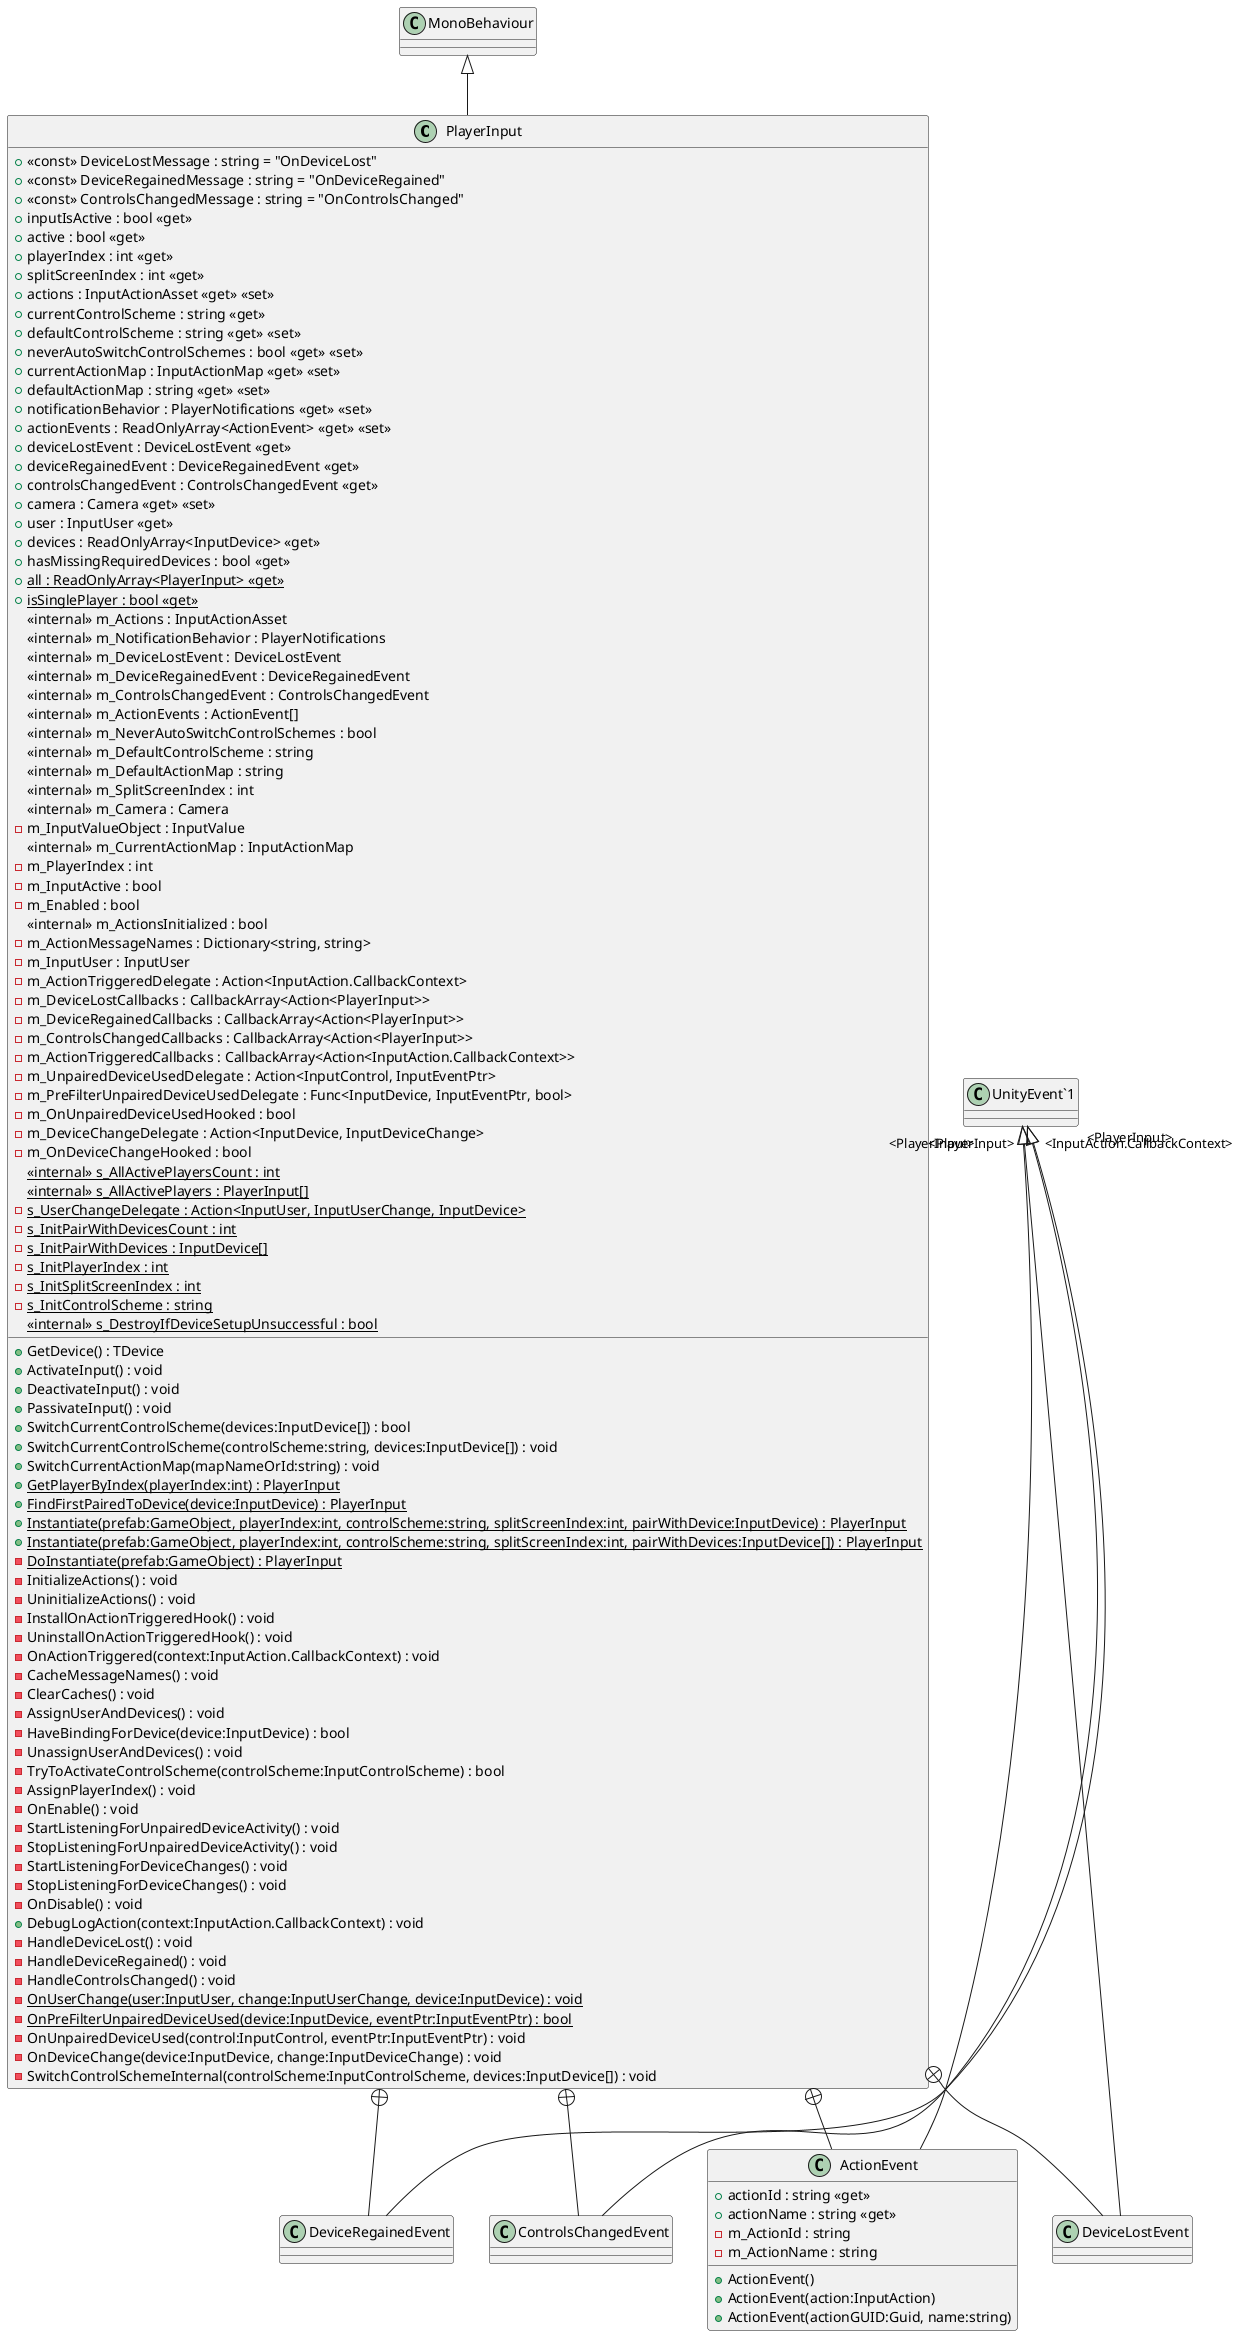 @startuml
class PlayerInput {
    + <<const>> DeviceLostMessage : string = "OnDeviceLost"
    + <<const>> DeviceRegainedMessage : string = "OnDeviceRegained"
    + <<const>> ControlsChangedMessage : string = "OnControlsChanged"
    + inputIsActive : bool <<get>>
    + active : bool <<get>>
    + playerIndex : int <<get>>
    + splitScreenIndex : int <<get>>
    + actions : InputActionAsset <<get>> <<set>>
    + currentControlScheme : string <<get>>
    + defaultControlScheme : string <<get>> <<set>>
    + neverAutoSwitchControlSchemes : bool <<get>> <<set>>
    + currentActionMap : InputActionMap <<get>> <<set>>
    + defaultActionMap : string <<get>> <<set>>
    + notificationBehavior : PlayerNotifications <<get>> <<set>>
    + actionEvents : ReadOnlyArray<ActionEvent> <<get>> <<set>>
    + deviceLostEvent : DeviceLostEvent <<get>>
    + deviceRegainedEvent : DeviceRegainedEvent <<get>>
    + controlsChangedEvent : ControlsChangedEvent <<get>>
    + camera : Camera <<get>> <<set>>
    + user : InputUser <<get>>
    + devices : ReadOnlyArray<InputDevice> <<get>>
    + hasMissingRequiredDevices : bool <<get>>
    + {static} all : ReadOnlyArray<PlayerInput> <<get>>
    + {static} isSinglePlayer : bool <<get>>
    + GetDevice() : TDevice
    + ActivateInput() : void
    + DeactivateInput() : void
    + PassivateInput() : void
    + SwitchCurrentControlScheme(devices:InputDevice[]) : bool
    + SwitchCurrentControlScheme(controlScheme:string, devices:InputDevice[]) : void
    + SwitchCurrentActionMap(mapNameOrId:string) : void
    + {static} GetPlayerByIndex(playerIndex:int) : PlayerInput
    + {static} FindFirstPairedToDevice(device:InputDevice) : PlayerInput
    + {static} Instantiate(prefab:GameObject, playerIndex:int, controlScheme:string, splitScreenIndex:int, pairWithDevice:InputDevice) : PlayerInput
    + {static} Instantiate(prefab:GameObject, playerIndex:int, controlScheme:string, splitScreenIndex:int, pairWithDevices:InputDevice[]) : PlayerInput
    - {static} DoInstantiate(prefab:GameObject) : PlayerInput
    <<internal>> m_Actions : InputActionAsset
    <<internal>> m_NotificationBehavior : PlayerNotifications
    <<internal>> m_DeviceLostEvent : DeviceLostEvent
    <<internal>> m_DeviceRegainedEvent : DeviceRegainedEvent
    <<internal>> m_ControlsChangedEvent : ControlsChangedEvent
    <<internal>> m_ActionEvents : ActionEvent[]
    <<internal>> m_NeverAutoSwitchControlSchemes : bool
    <<internal>> m_DefaultControlScheme : string
    <<internal>> m_DefaultActionMap : string
    <<internal>> m_SplitScreenIndex : int
    <<internal>> m_Camera : Camera
    - m_InputValueObject : InputValue
    <<internal>> m_CurrentActionMap : InputActionMap
    - m_PlayerIndex : int
    - m_InputActive : bool
    - m_Enabled : bool
    <<internal>> m_ActionsInitialized : bool
    - m_ActionMessageNames : Dictionary<string, string>
    - m_InputUser : InputUser
    - m_ActionTriggeredDelegate : Action<InputAction.CallbackContext>
    - m_DeviceLostCallbacks : CallbackArray<Action<PlayerInput>>
    - m_DeviceRegainedCallbacks : CallbackArray<Action<PlayerInput>>
    - m_ControlsChangedCallbacks : CallbackArray<Action<PlayerInput>>
    - m_ActionTriggeredCallbacks : CallbackArray<Action<InputAction.CallbackContext>>
    - m_UnpairedDeviceUsedDelegate : Action<InputControl, InputEventPtr>
    - m_PreFilterUnpairedDeviceUsedDelegate : Func<InputDevice, InputEventPtr, bool>
    - m_OnUnpairedDeviceUsedHooked : bool
    - m_DeviceChangeDelegate : Action<InputDevice, InputDeviceChange>
    - m_OnDeviceChangeHooked : bool
    <<internal>> {static} s_AllActivePlayersCount : int
    <<internal>> {static} s_AllActivePlayers : PlayerInput[]
    - {static} s_UserChangeDelegate : Action<InputUser, InputUserChange, InputDevice>
    - {static} s_InitPairWithDevicesCount : int
    - {static} s_InitPairWithDevices : InputDevice[]
    - {static} s_InitPlayerIndex : int
    - {static} s_InitSplitScreenIndex : int
    - {static} s_InitControlScheme : string
    <<internal>> {static} s_DestroyIfDeviceSetupUnsuccessful : bool
    - InitializeActions() : void
    - UninitializeActions() : void
    - InstallOnActionTriggeredHook() : void
    - UninstallOnActionTriggeredHook() : void
    - OnActionTriggered(context:InputAction.CallbackContext) : void
    - CacheMessageNames() : void
    - ClearCaches() : void
    - AssignUserAndDevices() : void
    - HaveBindingForDevice(device:InputDevice) : bool
    - UnassignUserAndDevices() : void
    - TryToActivateControlScheme(controlScheme:InputControlScheme) : bool
    - AssignPlayerIndex() : void
    - OnEnable() : void
    - StartListeningForUnpairedDeviceActivity() : void
    - StopListeningForUnpairedDeviceActivity() : void
    - StartListeningForDeviceChanges() : void
    - StopListeningForDeviceChanges() : void
    - OnDisable() : void
    + DebugLogAction(context:InputAction.CallbackContext) : void
    - HandleDeviceLost() : void
    - HandleDeviceRegained() : void
    - HandleControlsChanged() : void
    - {static} OnUserChange(user:InputUser, change:InputUserChange, device:InputDevice) : void
    - {static} OnPreFilterUnpairedDeviceUsed(device:InputDevice, eventPtr:InputEventPtr) : bool
    - OnUnpairedDeviceUsed(control:InputControl, eventPtr:InputEventPtr) : void
    - OnDeviceChange(device:InputDevice, change:InputDeviceChange) : void
    - SwitchControlSchemeInternal(controlScheme:InputControlScheme, devices:InputDevice[]) : void
}
class ActionEvent {
    + actionId : string <<get>>
    + actionName : string <<get>>
    - m_ActionId : string
    - m_ActionName : string
    + ActionEvent()
    + ActionEvent(action:InputAction)
    + ActionEvent(actionGUID:Guid, name:string)
}
class DeviceLostEvent {
}
class DeviceRegainedEvent {
}
class ControlsChangedEvent {
}
MonoBehaviour <|-- PlayerInput
PlayerInput +-- ActionEvent
"UnityEvent`1" "<InputAction.CallbackContext>" <|-- ActionEvent
PlayerInput +-- DeviceLostEvent
"UnityEvent`1" "<PlayerInput>" <|-- DeviceLostEvent
PlayerInput +-- DeviceRegainedEvent
"UnityEvent`1" "<PlayerInput>" <|-- DeviceRegainedEvent
PlayerInput +-- ControlsChangedEvent
"UnityEvent`1" "<PlayerInput>" <|-- ControlsChangedEvent
@enduml
